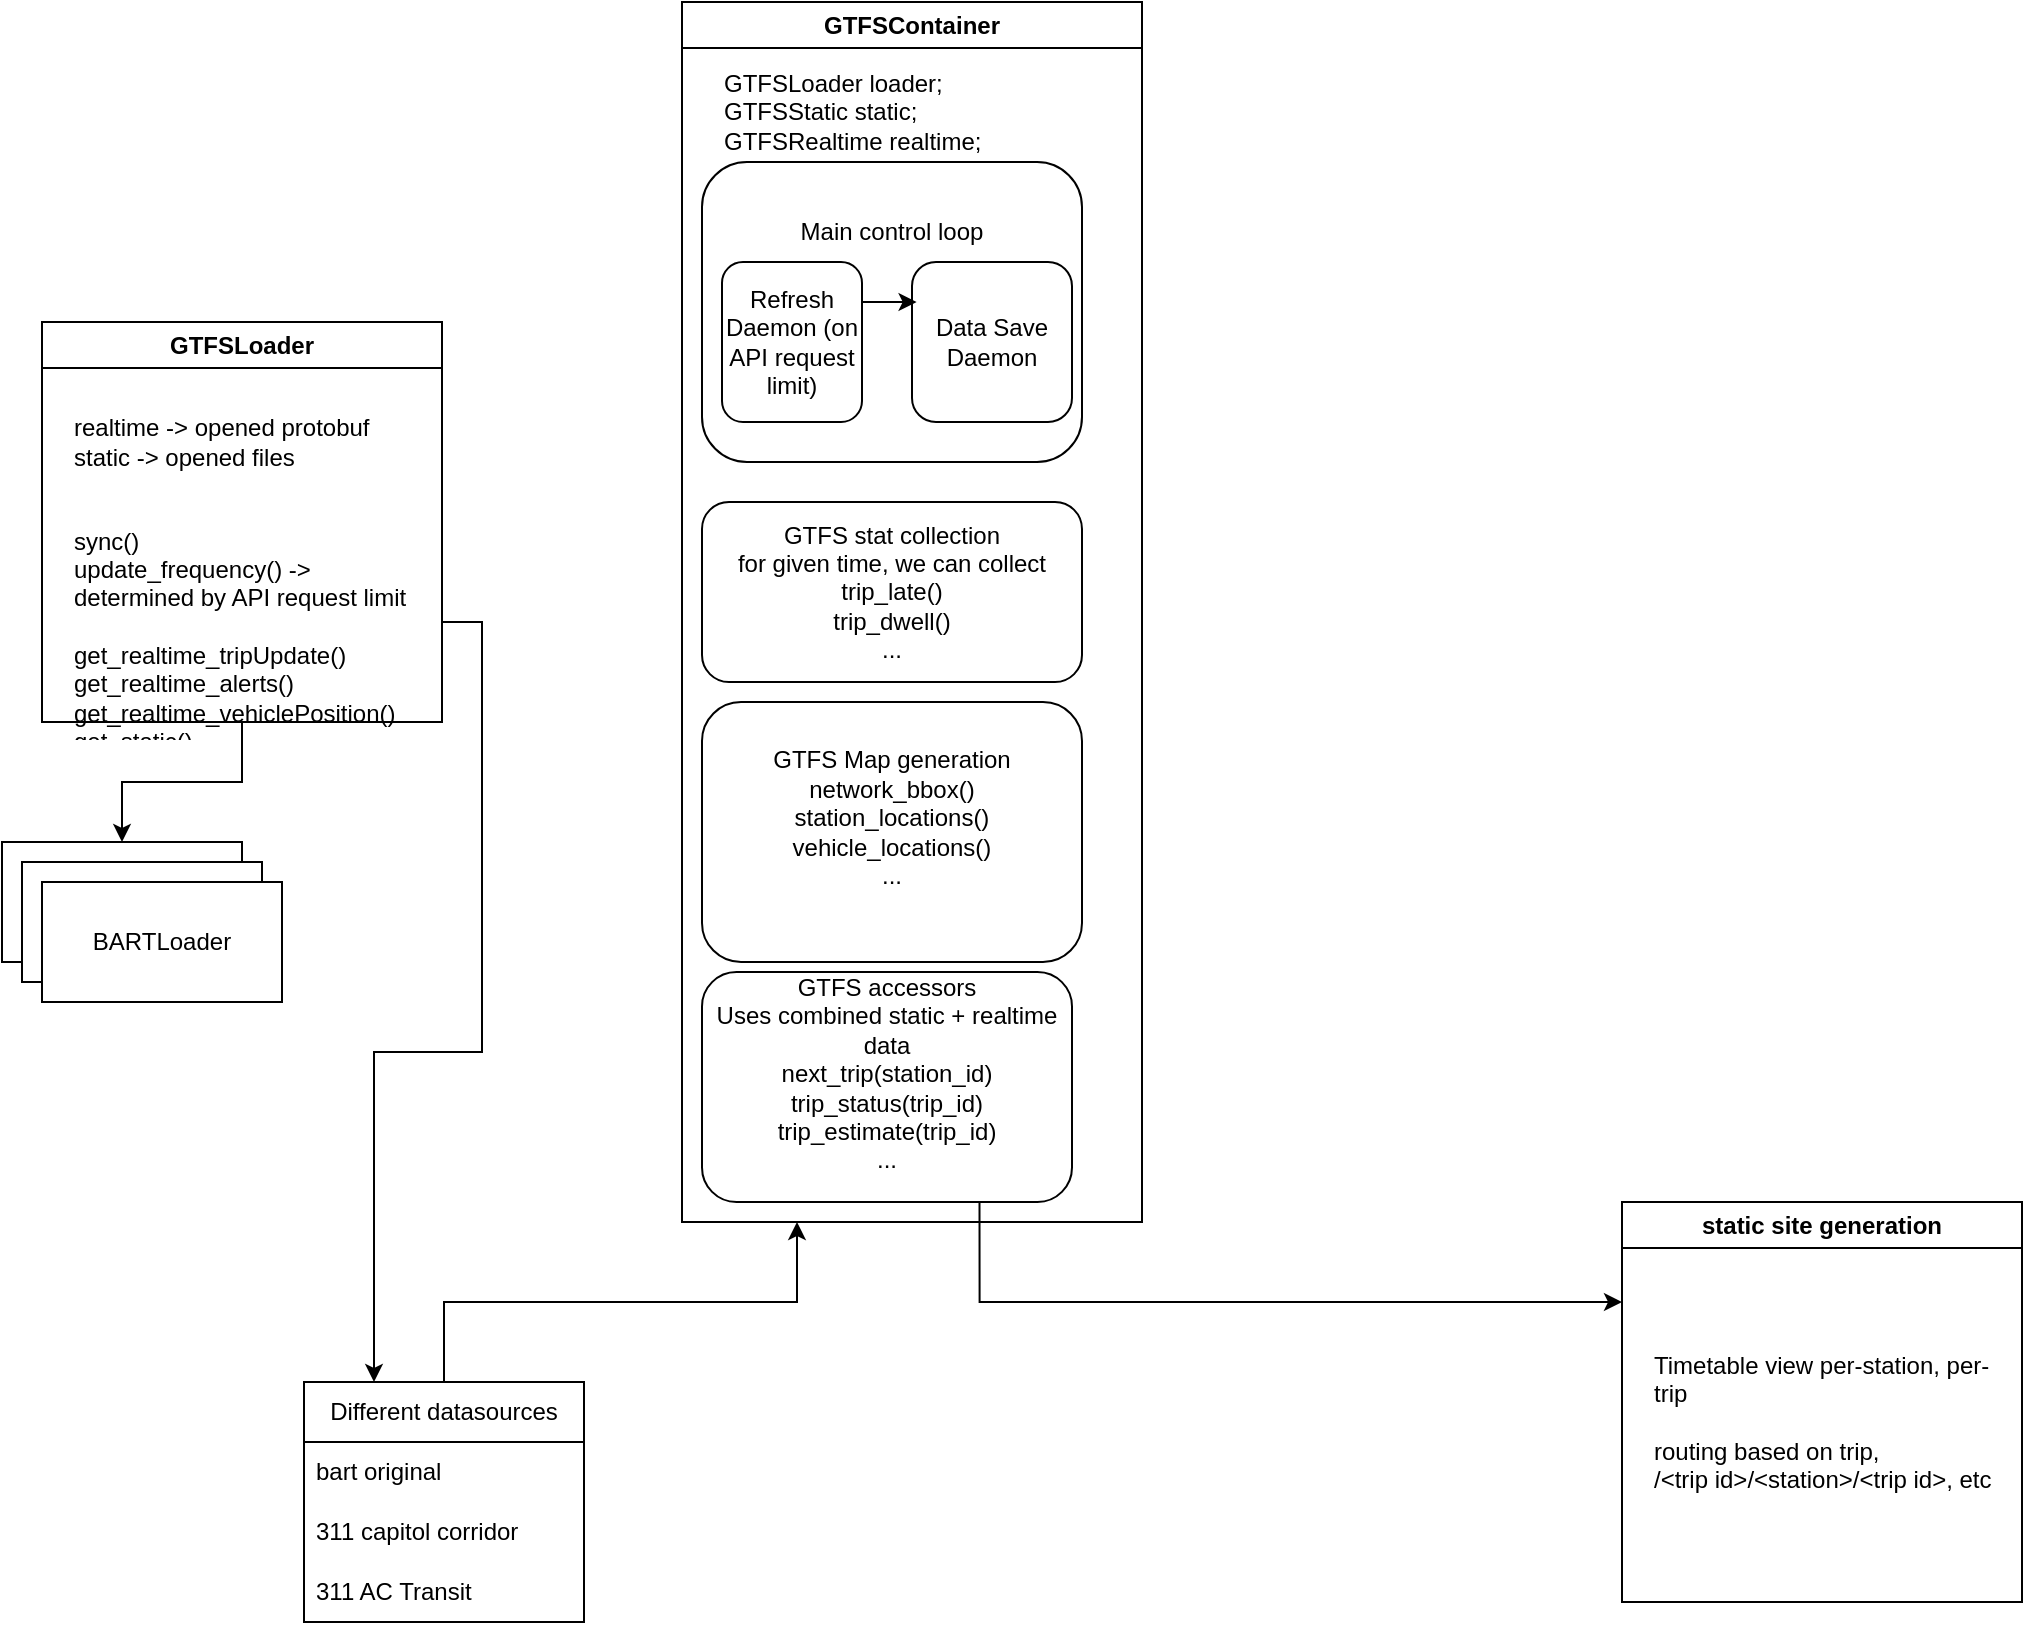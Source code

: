 <mxfile version="24.8.3">
  <diagram name="Page-1" id="z3uiYpUnsPiuGHKw1Adf">
    <mxGraphModel dx="533" dy="1635" grid="1" gridSize="10" guides="1" tooltips="1" connect="1" arrows="0" fold="1" page="1" pageScale="1" pageWidth="850" pageHeight="1100" math="0" shadow="0">
      <root>
        <mxCell id="0" />
        <mxCell id="1" parent="0" />
        <mxCell id="mSUXQMuxm9gAVgi_MWSv-7" value="GTFSContainer" style="swimlane;whiteSpace=wrap;html=1;" parent="1" vertex="1">
          <mxGeometry x="350" y="-120" width="230" height="610" as="geometry" />
        </mxCell>
        <mxCell id="mSUXQMuxm9gAVgi_MWSv-18" value="GTFSLoader loader;&lt;div&gt;GTFSStatic static;&lt;/div&gt;&lt;div&gt;GTFSRealtime realtime;&lt;/div&gt;" style="text;strokeColor=none;fillColor=none;align=left;verticalAlign=middle;spacingLeft=4;spacingRight=4;overflow=hidden;points=[[0,0.5],[1,0.5]];portConstraint=eastwest;rotatable=0;whiteSpace=wrap;html=1;" parent="mSUXQMuxm9gAVgi_MWSv-7" vertex="1">
          <mxGeometry x="15" y="30" width="175" height="50" as="geometry" />
        </mxCell>
        <mxCell id="mSUXQMuxm9gAVgi_MWSv-35" value="GTFS accessors&lt;div&gt;&lt;span style=&quot;background-color: initial;&quot;&gt;Uses combined static + realtime data&lt;/span&gt;&lt;/div&gt;&lt;div&gt;&lt;span style=&quot;background-color: initial;&quot;&gt;next_trip(station_id)&lt;/span&gt;&lt;br&gt;&lt;/div&gt;&lt;div&gt;trip_status(trip_id)&lt;/div&gt;&lt;div&gt;trip_estimate(trip_id)&lt;/div&gt;&lt;div&gt;...&lt;/div&gt;&lt;div&gt;&lt;br&gt;&lt;/div&gt;" style="rounded=1;whiteSpace=wrap;html=1;" parent="mSUXQMuxm9gAVgi_MWSv-7" vertex="1">
          <mxGeometry x="10" y="485" width="185" height="115" as="geometry" />
        </mxCell>
        <mxCell id="mSUXQMuxm9gAVgi_MWSv-38" value="GTFS stat collection&lt;div&gt;for given time, we can collect&lt;/div&gt;&lt;div&gt;trip_late()&lt;/div&gt;&lt;div&gt;trip_dwell()&lt;/div&gt;&lt;div&gt;...&lt;/div&gt;" style="rounded=1;whiteSpace=wrap;html=1;" parent="mSUXQMuxm9gAVgi_MWSv-7" vertex="1">
          <mxGeometry x="10" y="250" width="190" height="90" as="geometry" />
        </mxCell>
        <mxCell id="mSUXQMuxm9gAVgi_MWSv-39" value="GTFS Map generation&lt;div&gt;network_bbox()&lt;/div&gt;&lt;div&gt;station_locations()&lt;/div&gt;&lt;div&gt;vehicle_locations()&lt;/div&gt;&lt;div&gt;...&lt;br&gt;&lt;/div&gt;&lt;div&gt;&lt;br&gt;&lt;/div&gt;" style="rounded=1;whiteSpace=wrap;html=1;glass=0;" parent="mSUXQMuxm9gAVgi_MWSv-7" vertex="1">
          <mxGeometry x="10" y="350" width="190" height="130" as="geometry" />
        </mxCell>
        <mxCell id="pv3PhT8Jc1KmmrtQ2b4k-3" value="&lt;div align=&quot;center&quot;&gt;Main control loop&lt;/div&gt;&lt;div align=&quot;center&quot;&gt;&lt;br&gt;&lt;/div&gt;&lt;div align=&quot;center&quot;&gt;&lt;br&gt;&lt;/div&gt;&lt;div align=&quot;center&quot;&gt;&lt;br&gt;&lt;/div&gt;&lt;blockquote&gt;&lt;div&gt;&lt;br&gt;&lt;/div&gt;&lt;/blockquote&gt;" style="rounded=1;whiteSpace=wrap;html=1;" vertex="1" parent="mSUXQMuxm9gAVgi_MWSv-7">
          <mxGeometry x="10" y="80" width="190" height="150" as="geometry" />
        </mxCell>
        <mxCell id="pv3PhT8Jc1KmmrtQ2b4k-4" value="Refresh Daemon (on API request limit)" style="rounded=1;whiteSpace=wrap;html=1;" vertex="1" parent="mSUXQMuxm9gAVgi_MWSv-7">
          <mxGeometry x="20" y="130" width="70" height="80" as="geometry" />
        </mxCell>
        <mxCell id="pv3PhT8Jc1KmmrtQ2b4k-5" value="Data Save Daemon" style="rounded=1;whiteSpace=wrap;html=1;" vertex="1" parent="mSUXQMuxm9gAVgi_MWSv-7">
          <mxGeometry x="115" y="130" width="80" height="80" as="geometry" />
        </mxCell>
        <mxCell id="pv3PhT8Jc1KmmrtQ2b4k-6" style="edgeStyle=orthogonalEdgeStyle;rounded=0;orthogonalLoop=1;jettySize=auto;html=1;exitX=1;exitY=0.25;exitDx=0;exitDy=0;entryX=0.029;entryY=0.26;entryDx=0;entryDy=0;entryPerimeter=0;" edge="1" parent="mSUXQMuxm9gAVgi_MWSv-7" source="pv3PhT8Jc1KmmrtQ2b4k-4" target="pv3PhT8Jc1KmmrtQ2b4k-5">
          <mxGeometry relative="1" as="geometry" />
        </mxCell>
        <mxCell id="mSUXQMuxm9gAVgi_MWSv-14" style="edgeStyle=orthogonalEdgeStyle;rounded=0;orthogonalLoop=1;jettySize=auto;html=1;exitX=0.5;exitY=1;exitDx=0;exitDy=0;entryX=0.5;entryY=0;entryDx=0;entryDy=0;" parent="1" source="mSUXQMuxm9gAVgi_MWSv-13" target="mSUXQMuxm9gAVgi_MWSv-9" edge="1">
          <mxGeometry relative="1" as="geometry" />
        </mxCell>
        <mxCell id="pv3PhT8Jc1KmmrtQ2b4k-2" style="edgeStyle=orthogonalEdgeStyle;rounded=0;orthogonalLoop=1;jettySize=auto;html=1;exitX=1;exitY=0.75;exitDx=0;exitDy=0;entryX=0.25;entryY=0;entryDx=0;entryDy=0;" edge="1" parent="1" source="mSUXQMuxm9gAVgi_MWSv-13" target="mSUXQMuxm9gAVgi_MWSv-24">
          <mxGeometry relative="1" as="geometry" />
        </mxCell>
        <mxCell id="mSUXQMuxm9gAVgi_MWSv-13" value="GTFSLoader" style="swimlane;whiteSpace=wrap;html=1;" parent="1" vertex="1">
          <mxGeometry x="30" y="40" width="200" height="200" as="geometry" />
        </mxCell>
        <mxCell id="mSUXQMuxm9gAVgi_MWSv-15" value="&lt;div&gt;sync()&lt;/div&gt;&lt;div&gt;update_frequency() -&amp;gt; determined by API request limit&lt;br&gt;&lt;/div&gt;&lt;div&gt;&lt;br&gt;&lt;div&gt;get_realtime_tripUpdate()&lt;/div&gt;&lt;div&gt;get_realtime_alerts()&lt;/div&gt;&lt;div&gt;get_realtime_vehiclePosition()&lt;/div&gt;&lt;div&gt;get_static()&lt;/div&gt;&lt;/div&gt;" style="text;strokeColor=none;fillColor=none;align=left;verticalAlign=middle;spacingLeft=4;spacingRight=4;overflow=hidden;points=[[0,0.5],[1,0.5]];portConstraint=eastwest;rotatable=0;whiteSpace=wrap;html=1;" parent="mSUXQMuxm9gAVgi_MWSv-13" vertex="1">
          <mxGeometry x="10" y="100" width="180" height="110" as="geometry" />
        </mxCell>
        <mxCell id="mSUXQMuxm9gAVgi_MWSv-16" value="realtime -&amp;gt; opened protobuf&amp;nbsp;&lt;div&gt;static -&amp;gt; opened files&lt;/div&gt;" style="text;strokeColor=none;fillColor=none;align=left;verticalAlign=middle;spacingLeft=4;spacingRight=4;overflow=hidden;points=[[0,0.5],[1,0.5]];portConstraint=eastwest;rotatable=0;whiteSpace=wrap;html=1;" parent="mSUXQMuxm9gAVgi_MWSv-13" vertex="1">
          <mxGeometry x="10" y="20" width="190" height="80" as="geometry" />
        </mxCell>
        <mxCell id="mSUXQMuxm9gAVgi_MWSv-19" value="static site generation" style="swimlane;whiteSpace=wrap;html=1;" parent="1" vertex="1">
          <mxGeometry x="820" y="480" width="200" height="200" as="geometry" />
        </mxCell>
        <mxCell id="mSUXQMuxm9gAVgi_MWSv-36" value="Timetable view per-station, per-trip&lt;div&gt;&lt;br&gt;&lt;/div&gt;&lt;div&gt;routing based on trip,&lt;/div&gt;&lt;div&gt;/&amp;lt;trip id&amp;gt;/&amp;lt;station&amp;gt;/&amp;lt;trip id&amp;gt;, etc&lt;/div&gt;" style="text;strokeColor=none;fillColor=none;align=left;verticalAlign=middle;spacingLeft=4;spacingRight=4;overflow=hidden;points=[[0,0.5],[1,0.5]];portConstraint=eastwest;rotatable=0;whiteSpace=wrap;html=1;" parent="mSUXQMuxm9gAVgi_MWSv-19" vertex="1">
          <mxGeometry x="10" y="30" width="180" height="160" as="geometry" />
        </mxCell>
        <mxCell id="mSUXQMuxm9gAVgi_MWSv-33" style="edgeStyle=orthogonalEdgeStyle;rounded=0;orthogonalLoop=1;jettySize=auto;html=1;exitX=0.5;exitY=0;exitDx=0;exitDy=0;entryX=0.25;entryY=1;entryDx=0;entryDy=0;" parent="1" source="mSUXQMuxm9gAVgi_MWSv-24" target="mSUXQMuxm9gAVgi_MWSv-7" edge="1">
          <mxGeometry relative="1" as="geometry" />
        </mxCell>
        <mxCell id="mSUXQMuxm9gAVgi_MWSv-24" value="Different datasources" style="swimlane;fontStyle=0;childLayout=stackLayout;horizontal=1;startSize=30;horizontalStack=0;resizeParent=1;resizeParentMax=0;resizeLast=0;collapsible=1;marginBottom=0;whiteSpace=wrap;html=1;" parent="1" vertex="1">
          <mxGeometry x="161" y="570" width="140" height="120" as="geometry" />
        </mxCell>
        <mxCell id="mSUXQMuxm9gAVgi_MWSv-25" value="bart original" style="text;strokeColor=none;fillColor=none;align=left;verticalAlign=middle;spacingLeft=4;spacingRight=4;overflow=hidden;points=[[0,0.5],[1,0.5]];portConstraint=eastwest;rotatable=0;whiteSpace=wrap;html=1;" parent="mSUXQMuxm9gAVgi_MWSv-24" vertex="1">
          <mxGeometry y="30" width="140" height="30" as="geometry" />
        </mxCell>
        <mxCell id="mSUXQMuxm9gAVgi_MWSv-26" value="311 capitol corridor" style="text;strokeColor=none;fillColor=none;align=left;verticalAlign=middle;spacingLeft=4;spacingRight=4;overflow=hidden;points=[[0,0.5],[1,0.5]];portConstraint=eastwest;rotatable=0;whiteSpace=wrap;html=1;" parent="mSUXQMuxm9gAVgi_MWSv-24" vertex="1">
          <mxGeometry y="60" width="140" height="30" as="geometry" />
        </mxCell>
        <mxCell id="mSUXQMuxm9gAVgi_MWSv-27" value="311 AC Transit" style="text;strokeColor=none;fillColor=none;align=left;verticalAlign=middle;spacingLeft=4;spacingRight=4;overflow=hidden;points=[[0,0.5],[1,0.5]];portConstraint=eastwest;rotatable=0;whiteSpace=wrap;html=1;" parent="mSUXQMuxm9gAVgi_MWSv-24" vertex="1">
          <mxGeometry y="90" width="140" height="30" as="geometry" />
        </mxCell>
        <mxCell id="mSUXQMuxm9gAVgi_MWSv-37" style="edgeStyle=orthogonalEdgeStyle;rounded=0;orthogonalLoop=1;jettySize=auto;html=1;exitX=0.75;exitY=1;exitDx=0;exitDy=0;entryX=0;entryY=0.25;entryDx=0;entryDy=0;" parent="1" source="mSUXQMuxm9gAVgi_MWSv-35" target="mSUXQMuxm9gAVgi_MWSv-19" edge="1">
          <mxGeometry relative="1" as="geometry" />
        </mxCell>
        <mxCell id="pv3PhT8Jc1KmmrtQ2b4k-1" value="" style="group" vertex="1" connectable="0" parent="1">
          <mxGeometry x="10" y="300" width="140" height="80" as="geometry" />
        </mxCell>
        <mxCell id="mSUXQMuxm9gAVgi_MWSv-9" value="" style="rounded=0;whiteSpace=wrap;html=1;" parent="pv3PhT8Jc1KmmrtQ2b4k-1" vertex="1">
          <mxGeometry width="120" height="60" as="geometry" />
        </mxCell>
        <mxCell id="mSUXQMuxm9gAVgi_MWSv-12" value="" style="rounded=0;whiteSpace=wrap;html=1;" parent="pv3PhT8Jc1KmmrtQ2b4k-1" vertex="1">
          <mxGeometry x="10" y="10" width="120" height="60" as="geometry" />
        </mxCell>
        <mxCell id="mSUXQMuxm9gAVgi_MWSv-11" value="BARTLoader" style="rounded=0;whiteSpace=wrap;html=1;" parent="pv3PhT8Jc1KmmrtQ2b4k-1" vertex="1">
          <mxGeometry x="20" y="20" width="120" height="60" as="geometry" />
        </mxCell>
      </root>
    </mxGraphModel>
  </diagram>
</mxfile>
